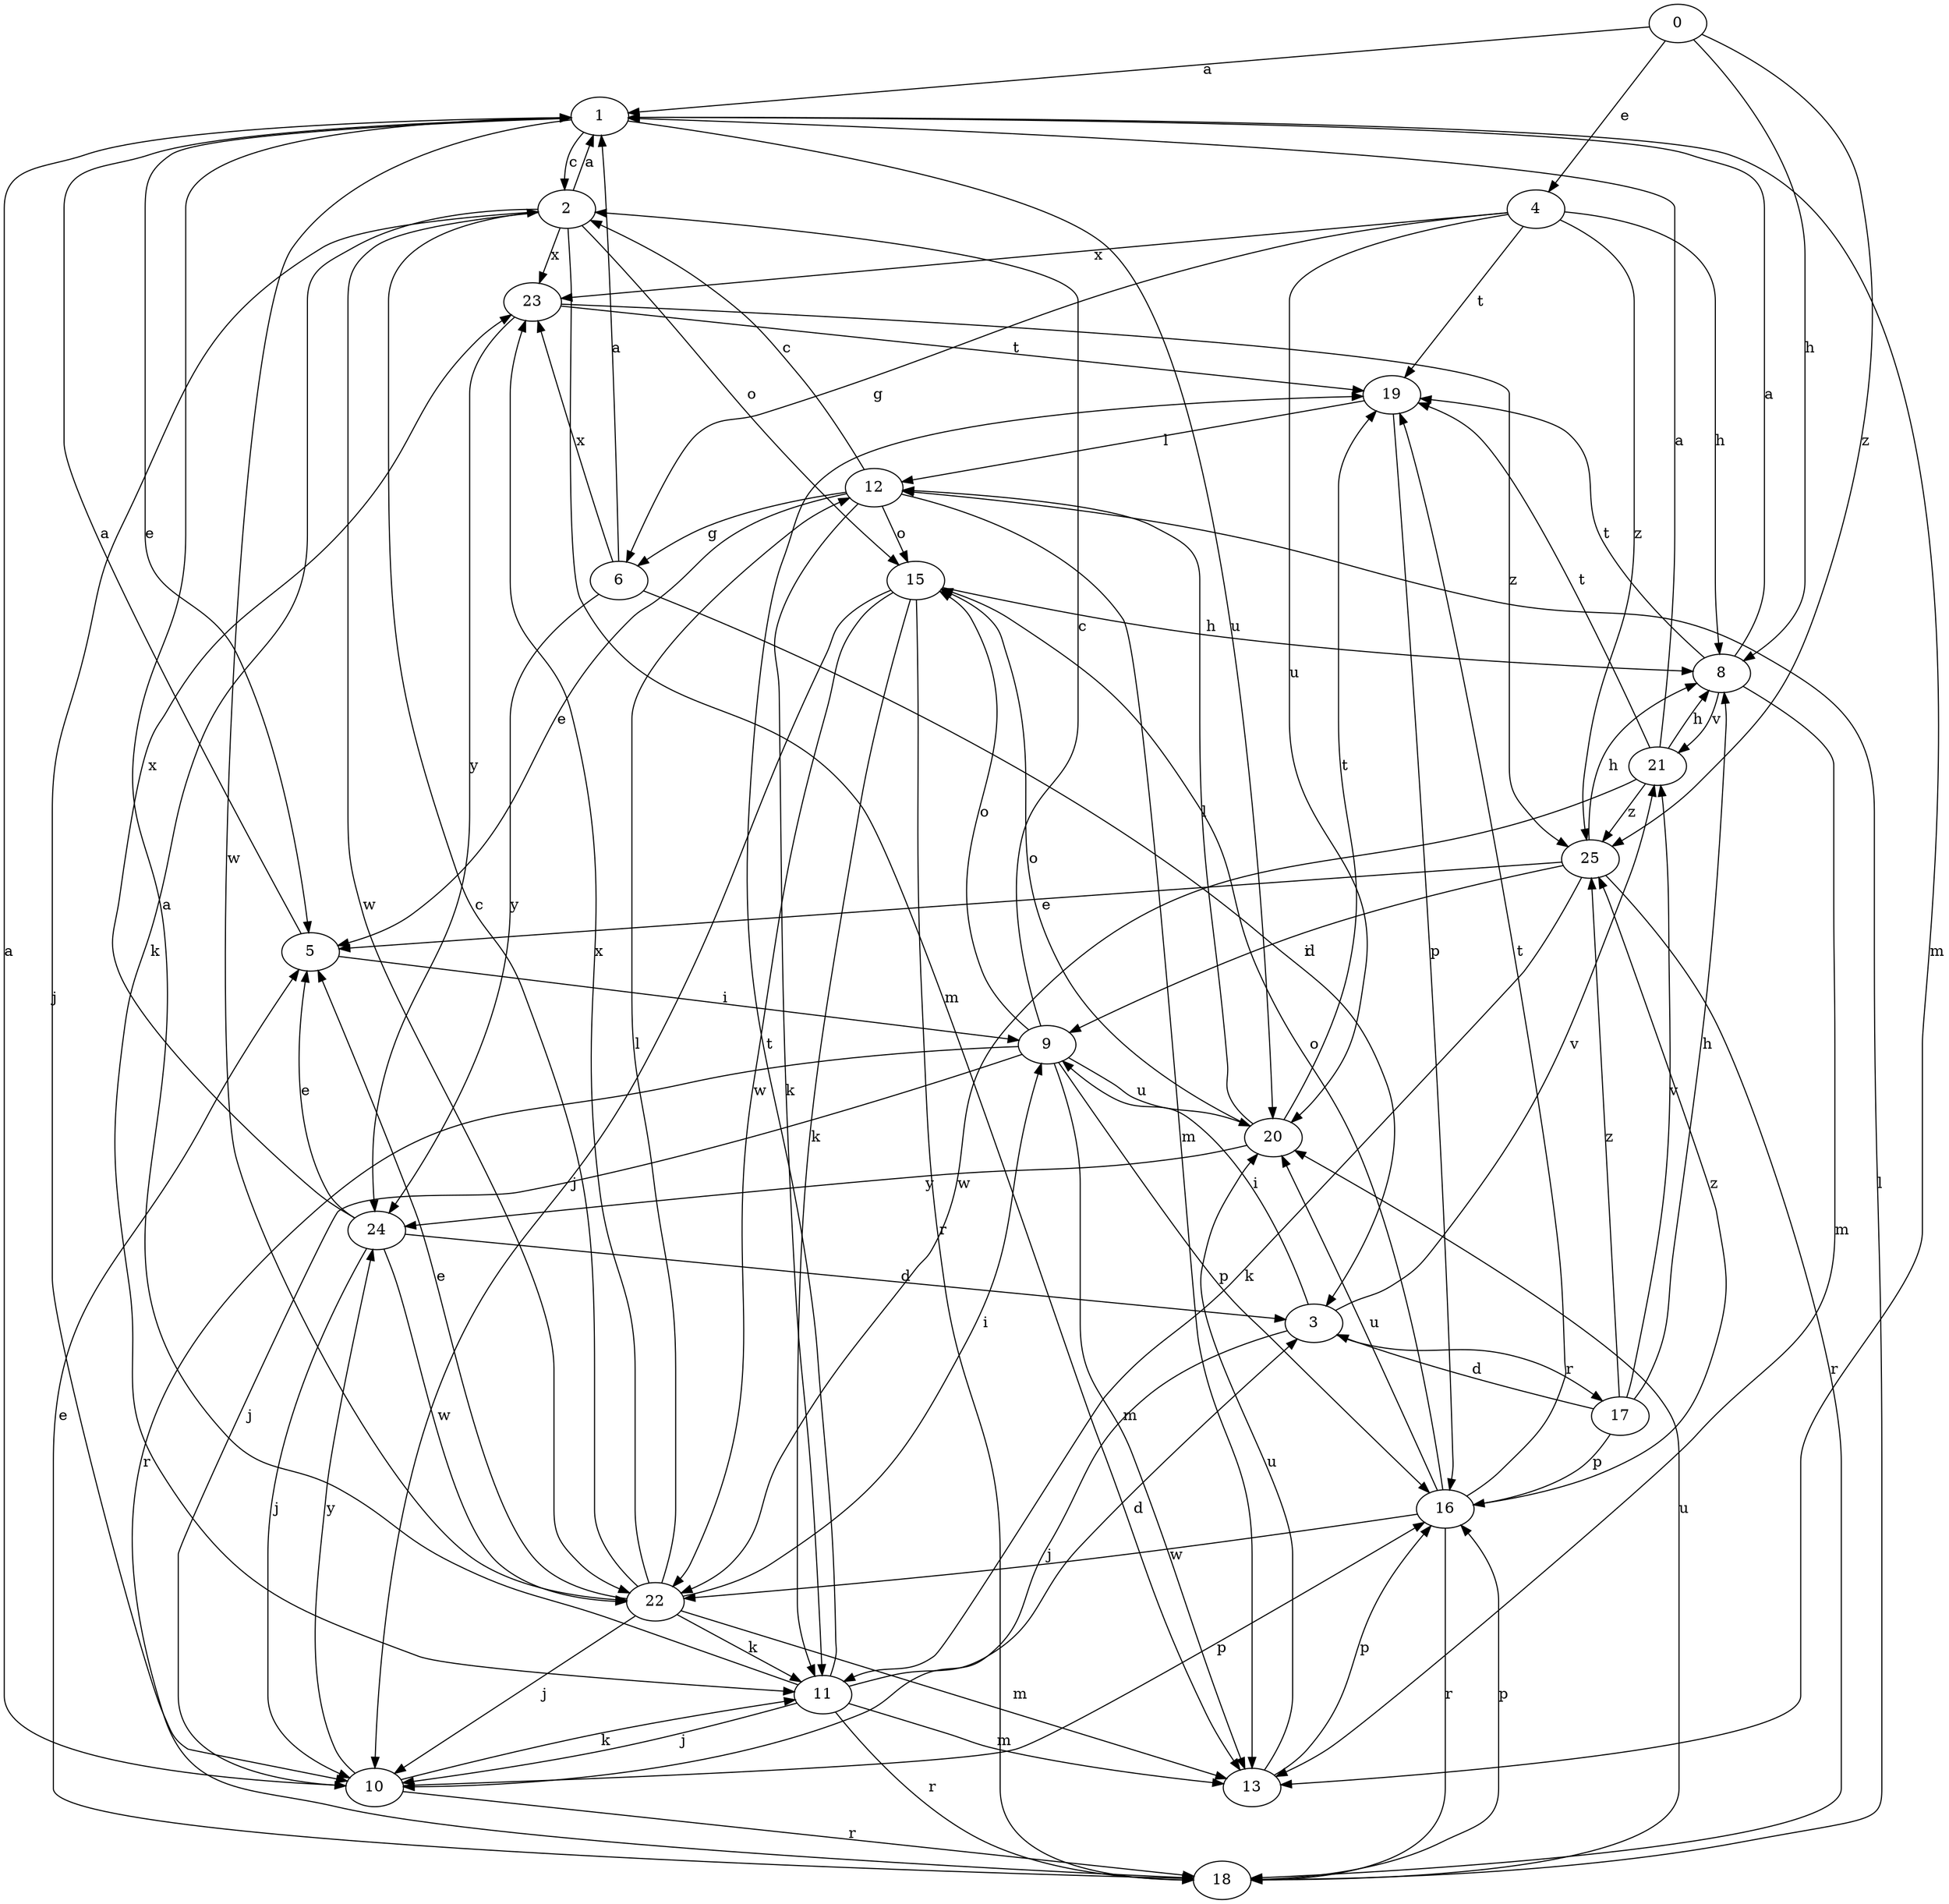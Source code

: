 strict digraph  {
0;
1;
2;
3;
4;
5;
6;
8;
9;
10;
11;
12;
13;
15;
16;
17;
18;
19;
20;
21;
22;
23;
24;
25;
0 -> 1  [label=a];
0 -> 4  [label=e];
0 -> 8  [label=h];
0 -> 25  [label=z];
1 -> 2  [label=c];
1 -> 5  [label=e];
1 -> 13  [label=m];
1 -> 20  [label=u];
1 -> 22  [label=w];
2 -> 1  [label=a];
2 -> 10  [label=j];
2 -> 11  [label=k];
2 -> 13  [label=m];
2 -> 15  [label=o];
2 -> 22  [label=w];
2 -> 23  [label=x];
3 -> 9  [label=i];
3 -> 10  [label=j];
3 -> 17  [label=r];
3 -> 21  [label=v];
4 -> 6  [label=g];
4 -> 8  [label=h];
4 -> 19  [label=t];
4 -> 20  [label=u];
4 -> 23  [label=x];
4 -> 25  [label=z];
5 -> 1  [label=a];
5 -> 9  [label=i];
6 -> 1  [label=a];
6 -> 3  [label=d];
6 -> 23  [label=x];
6 -> 24  [label=y];
8 -> 1  [label=a];
8 -> 13  [label=m];
8 -> 19  [label=t];
8 -> 21  [label=v];
9 -> 2  [label=c];
9 -> 10  [label=j];
9 -> 13  [label=m];
9 -> 15  [label=o];
9 -> 16  [label=p];
9 -> 18  [label=r];
9 -> 20  [label=u];
10 -> 1  [label=a];
10 -> 11  [label=k];
10 -> 16  [label=p];
10 -> 18  [label=r];
10 -> 24  [label=y];
11 -> 1  [label=a];
11 -> 3  [label=d];
11 -> 10  [label=j];
11 -> 13  [label=m];
11 -> 18  [label=r];
11 -> 19  [label=t];
12 -> 2  [label=c];
12 -> 5  [label=e];
12 -> 6  [label=g];
12 -> 11  [label=k];
12 -> 13  [label=m];
12 -> 15  [label=o];
13 -> 16  [label=p];
13 -> 20  [label=u];
15 -> 8  [label=h];
15 -> 10  [label=j];
15 -> 11  [label=k];
15 -> 18  [label=r];
15 -> 22  [label=w];
16 -> 15  [label=o];
16 -> 18  [label=r];
16 -> 19  [label=t];
16 -> 20  [label=u];
16 -> 22  [label=w];
16 -> 25  [label=z];
17 -> 3  [label=d];
17 -> 8  [label=h];
17 -> 16  [label=p];
17 -> 21  [label=v];
17 -> 25  [label=z];
18 -> 5  [label=e];
18 -> 12  [label=l];
18 -> 16  [label=p];
18 -> 20  [label=u];
19 -> 12  [label=l];
19 -> 16  [label=p];
20 -> 12  [label=l];
20 -> 15  [label=o];
20 -> 19  [label=t];
20 -> 24  [label=y];
21 -> 1  [label=a];
21 -> 8  [label=h];
21 -> 19  [label=t];
21 -> 22  [label=w];
21 -> 25  [label=z];
22 -> 2  [label=c];
22 -> 5  [label=e];
22 -> 9  [label=i];
22 -> 10  [label=j];
22 -> 11  [label=k];
22 -> 12  [label=l];
22 -> 13  [label=m];
22 -> 23  [label=x];
23 -> 19  [label=t];
23 -> 24  [label=y];
23 -> 25  [label=z];
24 -> 3  [label=d];
24 -> 5  [label=e];
24 -> 10  [label=j];
24 -> 22  [label=w];
24 -> 23  [label=x];
25 -> 5  [label=e];
25 -> 8  [label=h];
25 -> 9  [label=i];
25 -> 11  [label=k];
25 -> 18  [label=r];
}
